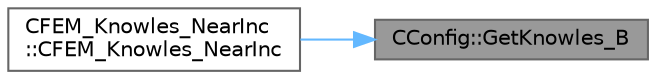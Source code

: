 digraph "CConfig::GetKnowles_B"
{
 // LATEX_PDF_SIZE
  bgcolor="transparent";
  edge [fontname=Helvetica,fontsize=10,labelfontname=Helvetica,labelfontsize=10];
  node [fontname=Helvetica,fontsize=10,shape=box,height=0.2,width=0.4];
  rankdir="RL";
  Node1 [id="Node000001",label="CConfig::GetKnowles_B",height=0.2,width=0.4,color="gray40", fillcolor="grey60", style="filled", fontcolor="black",tooltip="Get the value of the B constant in the Knowles material model."];
  Node1 -> Node2 [id="edge1_Node000001_Node000002",dir="back",color="steelblue1",style="solid",tooltip=" "];
  Node2 [id="Node000002",label="CFEM_Knowles_NearInc\l::CFEM_Knowles_NearInc",height=0.2,width=0.4,color="grey40", fillcolor="white", style="filled",URL="$classCFEM__Knowles__NearInc.html#a8953af9c5ac7b557f19b7726c4a31ba0",tooltip="Constructor of the class."];
}
